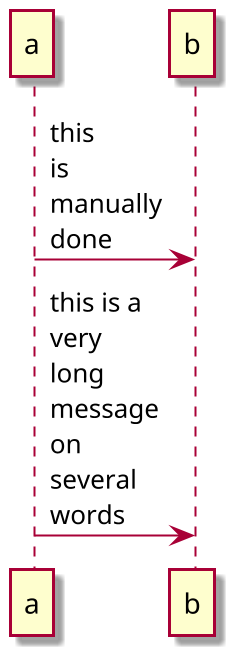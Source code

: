 @startuml Text Wrapping
skin rose
scale 2
/'
To break long messages, you can manually add \n in your text.
Another option is to use maxMessageSize setting:
'/
skinparam maxMessageSize 50
participant a
participant b
a -> b :this\nis\nmanually\ndone
a -> b :this is a very long message on several words
@enduml
